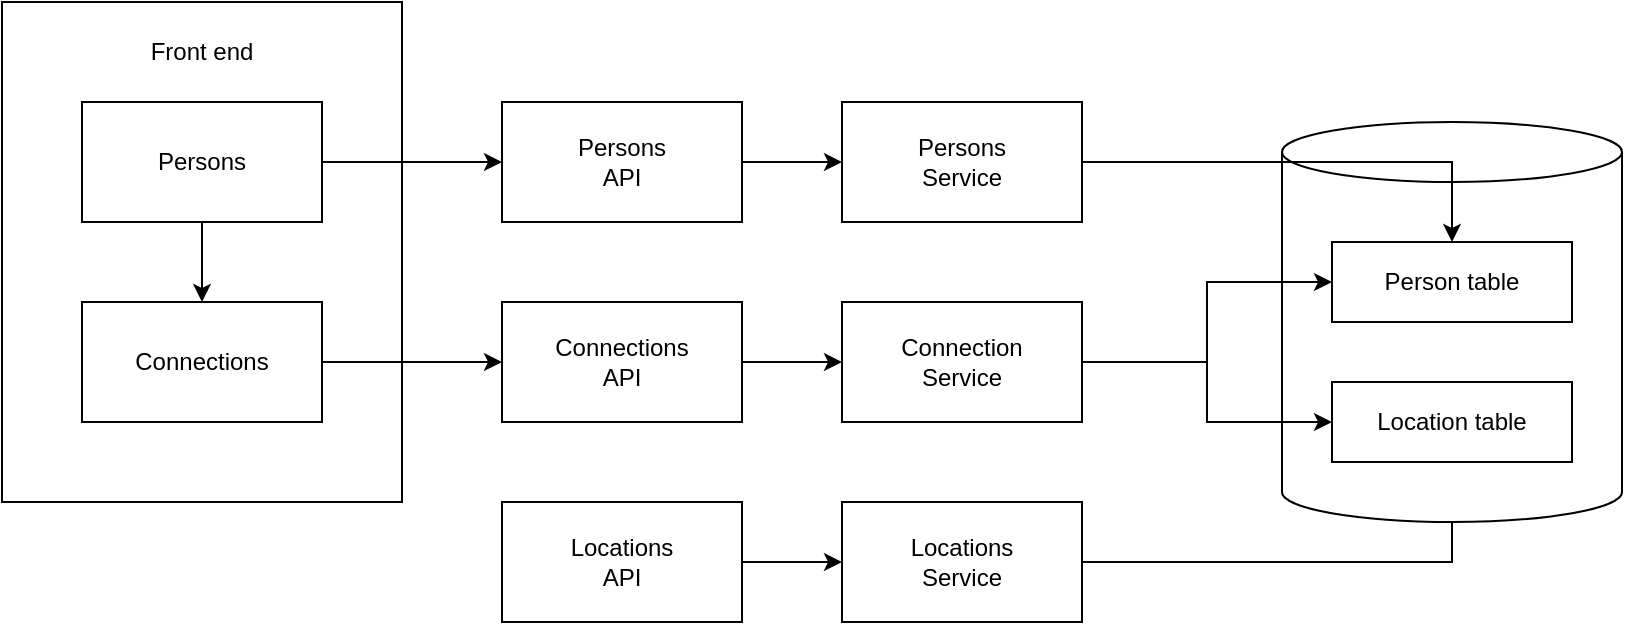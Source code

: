 <mxfile version="15.4.0" type="device" pages="2"><diagram id="BvVmqdgVe6yYy_XwXnwP" name="Original"><mxGraphModel dx="946" dy="631" grid="1" gridSize="10" guides="1" tooltips="1" connect="1" arrows="1" fold="1" page="1" pageScale="1" pageWidth="1100" pageHeight="850" math="0" shadow="0"><root><mxCell id="0"/><mxCell id="1" parent="0"/><mxCell id="U9hdtk7-A6nVPS0QTrWI-4" value="" style="rounded=0;whiteSpace=wrap;html=1;" vertex="1" parent="1"><mxGeometry x="170" y="80" width="200" height="250" as="geometry"/></mxCell><mxCell id="U9hdtk7-A6nVPS0QTrWI-3" value="" style="edgeStyle=orthogonalEdgeStyle;rounded=0;orthogonalLoop=1;jettySize=auto;html=1;" edge="1" parent="1" source="U9hdtk7-A6nVPS0QTrWI-1" target="U9hdtk7-A6nVPS0QTrWI-2"><mxGeometry relative="1" as="geometry"/></mxCell><mxCell id="U9hdtk7-A6nVPS0QTrWI-7" style="edgeStyle=orthogonalEdgeStyle;rounded=0;orthogonalLoop=1;jettySize=auto;html=1;entryX=0;entryY=0.5;entryDx=0;entryDy=0;" edge="1" parent="1" source="U9hdtk7-A6nVPS0QTrWI-1" target="U9hdtk7-A6nVPS0QTrWI-6"><mxGeometry relative="1" as="geometry"/></mxCell><mxCell id="U9hdtk7-A6nVPS0QTrWI-1" value="Persons" style="rounded=0;whiteSpace=wrap;html=1;" vertex="1" parent="1"><mxGeometry x="210" y="130" width="120" height="60" as="geometry"/></mxCell><mxCell id="U9hdtk7-A6nVPS0QTrWI-9" style="edgeStyle=orthogonalEdgeStyle;rounded=0;orthogonalLoop=1;jettySize=auto;html=1;entryX=0;entryY=0.5;entryDx=0;entryDy=0;" edge="1" parent="1" source="U9hdtk7-A6nVPS0QTrWI-2" target="U9hdtk7-A6nVPS0QTrWI-8"><mxGeometry relative="1" as="geometry"/></mxCell><mxCell id="U9hdtk7-A6nVPS0QTrWI-2" value="Connections" style="rounded=0;whiteSpace=wrap;html=1;" vertex="1" parent="1"><mxGeometry x="210" y="230" width="120" height="60" as="geometry"/></mxCell><mxCell id="U9hdtk7-A6nVPS0QTrWI-5" value="Front end" style="text;html=1;strokeColor=none;fillColor=none;align=center;verticalAlign=middle;whiteSpace=wrap;rounded=0;" vertex="1" parent="1"><mxGeometry x="240" y="90" width="60" height="30" as="geometry"/></mxCell><mxCell id="U9hdtk7-A6nVPS0QTrWI-14" value="" style="edgeStyle=orthogonalEdgeStyle;rounded=0;orthogonalLoop=1;jettySize=auto;html=1;" edge="1" parent="1" source="U9hdtk7-A6nVPS0QTrWI-6" target="U9hdtk7-A6nVPS0QTrWI-13"><mxGeometry relative="1" as="geometry"/></mxCell><mxCell id="U9hdtk7-A6nVPS0QTrWI-6" value="Persons&lt;br&gt;API" style="rounded=0;whiteSpace=wrap;html=1;" vertex="1" parent="1"><mxGeometry x="420" y="130" width="120" height="60" as="geometry"/></mxCell><mxCell id="U9hdtk7-A6nVPS0QTrWI-15" value="" style="edgeStyle=orthogonalEdgeStyle;rounded=0;orthogonalLoop=1;jettySize=auto;html=1;" edge="1" parent="1" source="U9hdtk7-A6nVPS0QTrWI-8" target="U9hdtk7-A6nVPS0QTrWI-12"><mxGeometry relative="1" as="geometry"/></mxCell><mxCell id="U9hdtk7-A6nVPS0QTrWI-8" value="Connections&lt;br&gt;API" style="rounded=0;whiteSpace=wrap;html=1;" vertex="1" parent="1"><mxGeometry x="420" y="230" width="120" height="60" as="geometry"/></mxCell><mxCell id="U9hdtk7-A6nVPS0QTrWI-16" value="" style="edgeStyle=orthogonalEdgeStyle;rounded=0;orthogonalLoop=1;jettySize=auto;html=1;" edge="1" parent="1" source="U9hdtk7-A6nVPS0QTrWI-10" target="U9hdtk7-A6nVPS0QTrWI-11"><mxGeometry relative="1" as="geometry"/></mxCell><mxCell id="U9hdtk7-A6nVPS0QTrWI-10" value="Locations&lt;br&gt;API" style="rounded=0;whiteSpace=wrap;html=1;" vertex="1" parent="1"><mxGeometry x="420" y="330" width="120" height="60" as="geometry"/></mxCell><mxCell id="U9hdtk7-A6nVPS0QTrWI-23" style="edgeStyle=orthogonalEdgeStyle;rounded=0;orthogonalLoop=1;jettySize=auto;html=1;entryX=0.5;entryY=1;entryDx=0;entryDy=0;" edge="1" parent="1" source="U9hdtk7-A6nVPS0QTrWI-11" target="U9hdtk7-A6nVPS0QTrWI-19"><mxGeometry relative="1" as="geometry"/></mxCell><mxCell id="U9hdtk7-A6nVPS0QTrWI-11" value="Locations&lt;br&gt;Service" style="rounded=0;whiteSpace=wrap;html=1;" vertex="1" parent="1"><mxGeometry x="590" y="330" width="120" height="60" as="geometry"/></mxCell><mxCell id="U9hdtk7-A6nVPS0QTrWI-12" value="Connection&lt;br&gt;Service" style="rounded=0;whiteSpace=wrap;html=1;" vertex="1" parent="1"><mxGeometry x="590" y="230" width="120" height="60" as="geometry"/></mxCell><mxCell id="U9hdtk7-A6nVPS0QTrWI-13" value="Persons&lt;br&gt;Service" style="rounded=0;whiteSpace=wrap;html=1;" vertex="1" parent="1"><mxGeometry x="590" y="130" width="120" height="60" as="geometry"/></mxCell><mxCell id="U9hdtk7-A6nVPS0QTrWI-17" value="" style="shape=cylinder3;whiteSpace=wrap;html=1;boundedLbl=1;backgroundOutline=1;size=15;" vertex="1" parent="1"><mxGeometry x="810" y="140" width="170" height="200" as="geometry"/></mxCell><mxCell id="U9hdtk7-A6nVPS0QTrWI-18" value="Person table" style="rounded=0;whiteSpace=wrap;html=1;" vertex="1" parent="1"><mxGeometry x="835" y="200" width="120" height="40" as="geometry"/></mxCell><mxCell id="U9hdtk7-A6nVPS0QTrWI-19" value="Location table" style="rounded=0;whiteSpace=wrap;html=1;" vertex="1" parent="1"><mxGeometry x="835" y="270" width="120" height="40" as="geometry"/></mxCell><mxCell id="U9hdtk7-A6nVPS0QTrWI-20" style="edgeStyle=orthogonalEdgeStyle;rounded=0;orthogonalLoop=1;jettySize=auto;html=1;entryX=0;entryY=0.5;entryDx=0;entryDy=0;" edge="1" parent="1" source="U9hdtk7-A6nVPS0QTrWI-12" target="U9hdtk7-A6nVPS0QTrWI-18"><mxGeometry relative="1" as="geometry"/></mxCell><mxCell id="U9hdtk7-A6nVPS0QTrWI-21" style="edgeStyle=orthogonalEdgeStyle;rounded=0;orthogonalLoop=1;jettySize=auto;html=1;entryX=0;entryY=0.5;entryDx=0;entryDy=0;" edge="1" parent="1" source="U9hdtk7-A6nVPS0QTrWI-12" target="U9hdtk7-A6nVPS0QTrWI-19"><mxGeometry relative="1" as="geometry"/></mxCell><mxCell id="U9hdtk7-A6nVPS0QTrWI-22" style="edgeStyle=orthogonalEdgeStyle;rounded=0;orthogonalLoop=1;jettySize=auto;html=1;entryX=0.5;entryY=0;entryDx=0;entryDy=0;" edge="1" parent="1" source="U9hdtk7-A6nVPS0QTrWI-13" target="U9hdtk7-A6nVPS0QTrWI-18"><mxGeometry relative="1" as="geometry"/></mxCell></root></mxGraphModel></diagram><diagram id="TiWLBk044Hh9GUqfV1fI" name="Refactored"><mxGraphModel dx="946" dy="631" grid="1" gridSize="10" guides="1" tooltips="1" connect="1" arrows="1" fold="1" page="1" pageScale="1" pageWidth="1100" pageHeight="850" math="0" shadow="0"><root><mxCell id="EOz_eFGCEW0LQjltyByN-0"/><mxCell id="EOz_eFGCEW0LQjltyByN-1" parent="EOz_eFGCEW0LQjltyByN-0"/><mxCell id="EOz_eFGCEW0LQjltyByN-19" value="" style="shape=cylinder3;whiteSpace=wrap;html=1;boundedLbl=1;backgroundOutline=1;size=15;" vertex="1" parent="EOz_eFGCEW0LQjltyByN-1"><mxGeometry x="710" y="200" width="170" height="200" as="geometry"/></mxCell><mxCell id="EOz_eFGCEW0LQjltyByN-20" value="Person table" style="rounded=0;whiteSpace=wrap;html=1;" vertex="1" parent="EOz_eFGCEW0LQjltyByN-1"><mxGeometry x="735" y="250" width="120" height="40" as="geometry"/></mxCell><mxCell id="EOz_eFGCEW0LQjltyByN-21" value="Location table" style="rounded=0;whiteSpace=wrap;html=1;" vertex="1" parent="EOz_eFGCEW0LQjltyByN-1"><mxGeometry x="735" y="330" width="120" height="40" as="geometry"/></mxCell><mxCell id="EOz_eFGCEW0LQjltyByN-22" style="edgeStyle=orthogonalEdgeStyle;rounded=0;orthogonalLoop=1;jettySize=auto;html=1;entryX=0;entryY=0.5;entryDx=0;entryDy=0;exitX=1.006;exitY=0.583;exitDx=0;exitDy=0;exitPerimeter=0;" edge="1" parent="EOz_eFGCEW0LQjltyByN-1" source="EOz_eFGCEW0LQjltyByN-29" target="EOz_eFGCEW0LQjltyByN-20"><mxGeometry relative="1" as="geometry"/></mxCell><mxCell id="EOz_eFGCEW0LQjltyByN-23" style="edgeStyle=orthogonalEdgeStyle;rounded=0;orthogonalLoop=1;jettySize=auto;html=1;entryX=0;entryY=0.5;entryDx=0;entryDy=0;exitX=1.006;exitY=0.583;exitDx=0;exitDy=0;exitPerimeter=0;" edge="1" parent="EOz_eFGCEW0LQjltyByN-1" source="EOz_eFGCEW0LQjltyByN-29" target="EOz_eFGCEW0LQjltyByN-21"><mxGeometry relative="1" as="geometry"/></mxCell><mxCell id="EOz_eFGCEW0LQjltyByN-24" style="edgeStyle=orthogonalEdgeStyle;rounded=0;orthogonalLoop=1;jettySize=auto;html=1;entryX=0.5;entryY=0;entryDx=0;entryDy=0;exitX=1.003;exitY=0.583;exitDx=0;exitDy=0;exitPerimeter=0;" edge="1" parent="EOz_eFGCEW0LQjltyByN-1" source="EOz_eFGCEW0LQjltyByN-25" target="EOz_eFGCEW0LQjltyByN-20"><mxGeometry relative="1" as="geometry"/></mxCell><mxCell id="EOz_eFGCEW0LQjltyByN-27" value="" style="group" vertex="1" connectable="0" parent="EOz_eFGCEW0LQjltyByN-1"><mxGeometry x="300" y="140" width="330" height="120" as="geometry"/></mxCell><mxCell id="EOz_eFGCEW0LQjltyByN-25" value="" style="rounded=0;whiteSpace=wrap;html=1;" vertex="1" parent="EOz_eFGCEW0LQjltyByN-27"><mxGeometry width="330" height="120" as="geometry"/></mxCell><mxCell id="EOz_eFGCEW0LQjltyByN-10" value="Persons&lt;br&gt;API" style="rounded=0;whiteSpace=wrap;html=1;" vertex="1" parent="EOz_eFGCEW0LQjltyByN-27"><mxGeometry x="20" y="40" width="120" height="60" as="geometry"/></mxCell><mxCell id="EOz_eFGCEW0LQjltyByN-18" value="Persons&lt;br&gt;Service" style="rounded=0;whiteSpace=wrap;html=1;" vertex="1" parent="EOz_eFGCEW0LQjltyByN-27"><mxGeometry x="190" y="40" width="120" height="60" as="geometry"/></mxCell><mxCell id="EOz_eFGCEW0LQjltyByN-9" value="" style="edgeStyle=orthogonalEdgeStyle;rounded=0;orthogonalLoop=1;jettySize=auto;html=1;" edge="1" parent="EOz_eFGCEW0LQjltyByN-27" source="EOz_eFGCEW0LQjltyByN-10" target="EOz_eFGCEW0LQjltyByN-18"><mxGeometry relative="1" as="geometry"/></mxCell><mxCell id="EOz_eFGCEW0LQjltyByN-26" value="Persons Microservice" style="text;html=1;strokeColor=none;fillColor=none;align=center;verticalAlign=middle;whiteSpace=wrap;rounded=0;" vertex="1" parent="EOz_eFGCEW0LQjltyByN-27"><mxGeometry x="95" width="140" height="30" as="geometry"/></mxCell><mxCell id="EOz_eFGCEW0LQjltyByN-28" value="" style="group" vertex="1" connectable="0" parent="EOz_eFGCEW0LQjltyByN-1"><mxGeometry x="50" y="132" width="200" height="280" as="geometry"/></mxCell><mxCell id="EOz_eFGCEW0LQjltyByN-2" value="" style="rounded=0;whiteSpace=wrap;html=1;" vertex="1" parent="EOz_eFGCEW0LQjltyByN-28"><mxGeometry width="200" height="270" as="geometry"/></mxCell><mxCell id="EOz_eFGCEW0LQjltyByN-5" value="Persons" style="rounded=0;whiteSpace=wrap;html=1;" vertex="1" parent="EOz_eFGCEW0LQjltyByN-28"><mxGeometry x="40" y="48.276" width="120" height="57.931" as="geometry"/></mxCell><mxCell id="EOz_eFGCEW0LQjltyByN-7" value="Connections" style="rounded=0;whiteSpace=wrap;html=1;" vertex="1" parent="EOz_eFGCEW0LQjltyByN-28"><mxGeometry x="40" y="188.448" width="120" height="57.931" as="geometry"/></mxCell><mxCell id="EOz_eFGCEW0LQjltyByN-3" value="" style="edgeStyle=orthogonalEdgeStyle;rounded=0;orthogonalLoop=1;jettySize=auto;html=1;" edge="1" parent="EOz_eFGCEW0LQjltyByN-28" source="EOz_eFGCEW0LQjltyByN-5" target="EOz_eFGCEW0LQjltyByN-7"><mxGeometry relative="1" as="geometry"/></mxCell><mxCell id="EOz_eFGCEW0LQjltyByN-8" value="Front end" style="text;html=1;strokeColor=none;fillColor=none;align=center;verticalAlign=middle;whiteSpace=wrap;rounded=0;" vertex="1" parent="EOz_eFGCEW0LQjltyByN-28"><mxGeometry x="70" y="9.655" width="60" height="28.966" as="geometry"/></mxCell><mxCell id="EOz_eFGCEW0LQjltyByN-4" style="edgeStyle=orthogonalEdgeStyle;rounded=0;orthogonalLoop=1;jettySize=auto;html=1;" edge="1" parent="EOz_eFGCEW0LQjltyByN-1" source="EOz_eFGCEW0LQjltyByN-5"><mxGeometry relative="1" as="geometry"><mxPoint x="300" y="210" as="targetPoint"/></mxGeometry></mxCell><mxCell id="EOz_eFGCEW0LQjltyByN-6" style="edgeStyle=orthogonalEdgeStyle;rounded=0;orthogonalLoop=1;jettySize=auto;html=1;" edge="1" parent="EOz_eFGCEW0LQjltyByN-1" source="EOz_eFGCEW0LQjltyByN-7"><mxGeometry relative="1" as="geometry"><mxPoint x="300" y="350" as="targetPoint"/></mxGeometry></mxCell><mxCell id="EOz_eFGCEW0LQjltyByN-33" value="" style="group" vertex="1" connectable="0" parent="EOz_eFGCEW0LQjltyByN-1"><mxGeometry x="300" y="420" width="330" height="120" as="geometry"/></mxCell><mxCell id="EOz_eFGCEW0LQjltyByN-31" value="" style="rounded=0;whiteSpace=wrap;html=1;" vertex="1" parent="EOz_eFGCEW0LQjltyByN-33"><mxGeometry width="330" height="120" as="geometry"/></mxCell><mxCell id="EOz_eFGCEW0LQjltyByN-32" value="Locations Microservice" style="text;html=1;strokeColor=none;fillColor=none;align=center;verticalAlign=middle;whiteSpace=wrap;rounded=0;" vertex="1" parent="EOz_eFGCEW0LQjltyByN-33"><mxGeometry x="90" width="150" height="30" as="geometry"/></mxCell><mxCell id="EOz_eFGCEW0LQjltyByN-14" value="Locations&lt;br&gt;API" style="rounded=0;whiteSpace=wrap;html=1;" vertex="1" parent="EOz_eFGCEW0LQjltyByN-33"><mxGeometry x="23" y="40" width="120" height="60" as="geometry"/></mxCell><mxCell id="EOz_eFGCEW0LQjltyByN-16" value="Locations&lt;br&gt;Service" style="rounded=0;whiteSpace=wrap;html=1;" vertex="1" parent="EOz_eFGCEW0LQjltyByN-33"><mxGeometry x="193" y="40" width="120" height="60" as="geometry"/></mxCell><mxCell id="EOz_eFGCEW0LQjltyByN-13" value="" style="edgeStyle=orthogonalEdgeStyle;rounded=0;orthogonalLoop=1;jettySize=auto;html=1;" edge="1" parent="EOz_eFGCEW0LQjltyByN-33" source="EOz_eFGCEW0LQjltyByN-14" target="EOz_eFGCEW0LQjltyByN-16"><mxGeometry relative="1" as="geometry"/></mxCell><mxCell id="EOz_eFGCEW0LQjltyByN-34" value="" style="group" vertex="1" connectable="0" parent="EOz_eFGCEW0LQjltyByN-1"><mxGeometry x="300" y="280" width="330" height="120" as="geometry"/></mxCell><mxCell id="EOz_eFGCEW0LQjltyByN-29" value="" style="rounded=0;whiteSpace=wrap;html=1;" vertex="1" parent="EOz_eFGCEW0LQjltyByN-34"><mxGeometry width="330" height="120" as="geometry"/></mxCell><mxCell id="EOz_eFGCEW0LQjltyByN-12" value="Connections&lt;br&gt;API" style="rounded=0;whiteSpace=wrap;html=1;" vertex="1" parent="EOz_eFGCEW0LQjltyByN-34"><mxGeometry x="20" y="40" width="120" height="60" as="geometry"/></mxCell><mxCell id="EOz_eFGCEW0LQjltyByN-17" value="Connection&lt;br&gt;Service" style="rounded=0;whiteSpace=wrap;html=1;" vertex="1" parent="EOz_eFGCEW0LQjltyByN-34"><mxGeometry x="190" y="40" width="120" height="60" as="geometry"/></mxCell><mxCell id="EOz_eFGCEW0LQjltyByN-11" value="" style="edgeStyle=orthogonalEdgeStyle;rounded=0;orthogonalLoop=1;jettySize=auto;html=1;" edge="1" parent="EOz_eFGCEW0LQjltyByN-34" source="EOz_eFGCEW0LQjltyByN-12" target="EOz_eFGCEW0LQjltyByN-17"><mxGeometry relative="1" as="geometry"/></mxCell><mxCell id="EOz_eFGCEW0LQjltyByN-30" value="Connections Microservice" style="text;html=1;strokeColor=none;fillColor=none;align=center;verticalAlign=middle;whiteSpace=wrap;rounded=0;" vertex="1" parent="EOz_eFGCEW0LQjltyByN-34"><mxGeometry x="90" width="150" height="30" as="geometry"/></mxCell><mxCell id="EOz_eFGCEW0LQjltyByN-15" style="edgeStyle=orthogonalEdgeStyle;rounded=0;orthogonalLoop=1;jettySize=auto;html=1;entryX=0.5;entryY=1;entryDx=0;entryDy=0;exitX=1.003;exitY=0.583;exitDx=0;exitDy=0;exitPerimeter=0;" edge="1" parent="EOz_eFGCEW0LQjltyByN-1" source="EOz_eFGCEW0LQjltyByN-31" target="EOz_eFGCEW0LQjltyByN-21"><mxGeometry relative="1" as="geometry"/></mxCell></root></mxGraphModel></diagram></mxfile>